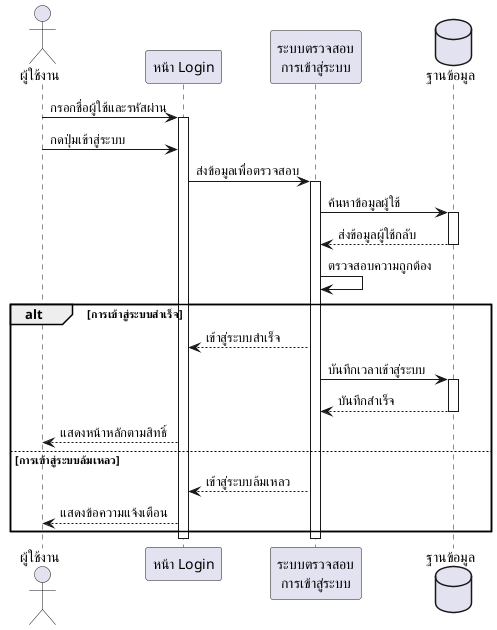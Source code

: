 @startuml
skinparam defaultFontName "Prompt"
skinparam backgroundColor #ffffff

actor "ผู้ใช้งาน" as User
participant "หน้า Login" as LoginPage
participant "ระบบตรวจสอบ\nการเข้าสู่ระบบ" as Auth
database "ฐานข้อมูล" as DB

User -> LoginPage++ : กรอกชื่อผู้ใช้และรหัสผ่าน
User -> LoginPage : กดปุ่มเข้าสู่ระบบ
LoginPage -> Auth++ : ส่งข้อมูลเพื่อตรวจสอบ
Auth -> DB++ : ค้นหาข้อมูลผู้ใช้
DB --> Auth-- : ส่งข้อมูลผู้ใช้กลับ
Auth -> Auth : ตรวจสอบความถูกต้อง

alt การเข้าสู่ระบบสำเร็จ
    Auth --> LoginPage : เข้าสู่ระบบสำเร็จ
    Auth -> DB++ : บันทึกเวลาเข้าสู่ระบบ
    DB --> Auth-- : บันทึกสำเร็จ
    LoginPage --> User : แสดงหน้าหลักตามสิทธิ์
else การเข้าสู่ระบบล้มเหลว
    Auth --> LoginPage : เข้าสู่ระบบล้มเหลว
    LoginPage --> User : แสดงข้อความแจ้งเตือน
end

deactivate Auth
deactivate LoginPage
@enduml